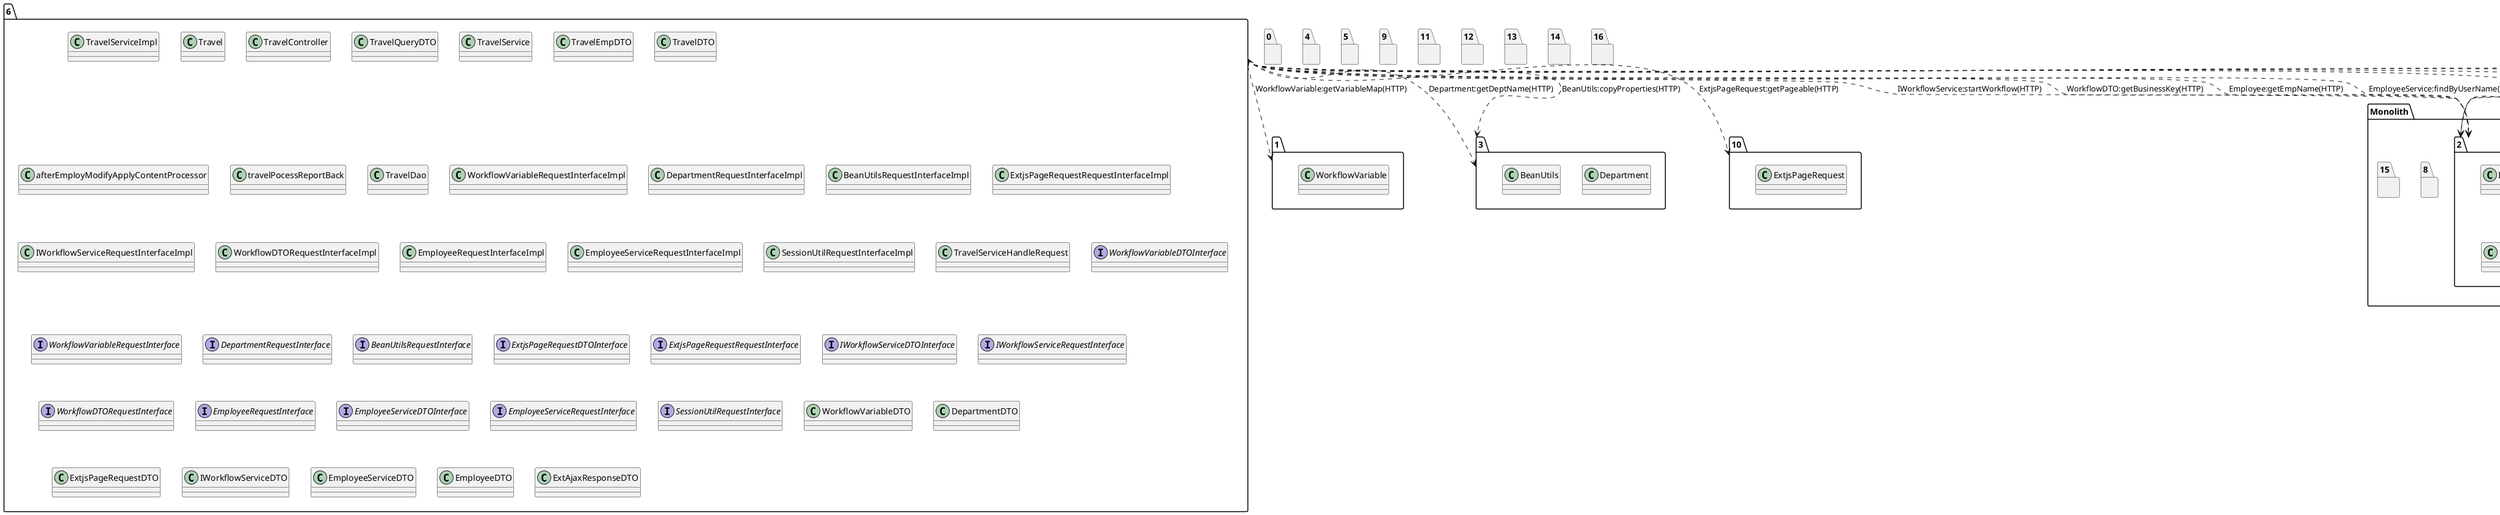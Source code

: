 @startuml
package "6"{
class TravelServiceImpl
class Travel
class TravelController
class TravelQueryDTO
class TravelService
class TravelEmpDTO
class TravelDTO
class afterEmployModifyApplyContentProcessor
class travelPocessReportBack
class TravelDao
class WorkflowVariableRequestInterfaceImpl
class DepartmentRequestInterfaceImpl
class BeanUtilsRequestInterfaceImpl
class ExtjsPageRequestRequestInterfaceImpl
class IWorkflowServiceRequestInterfaceImpl
class WorkflowDTORequestInterfaceImpl
class EmployeeRequestInterfaceImpl
class EmployeeServiceRequestInterfaceImpl
class SessionUtilRequestInterfaceImpl
class TravelServiceHandleRequest
interface WorkflowVariableDTOInterface
interface WorkflowVariableRequestInterface
interface DepartmentRequestInterface
interface BeanUtilsRequestInterface
interface ExtjsPageRequestDTOInterface
interface ExtjsPageRequestRequestInterface
interface IWorkflowServiceDTOInterface
interface IWorkflowServiceRequestInterface
interface WorkflowDTORequestInterface
interface EmployeeRequestInterface
interface EmployeeServiceDTOInterface
interface EmployeeServiceRequestInterface
interface SessionUtilRequestInterface
class WorkflowVariableDTO
class DepartmentDTO
class ExtjsPageRequestDTO
class IWorkflowServiceDTO
class EmployeeServiceDTO
class EmployeeDTO
class ExtAjaxResponseDTO
}
package "0"{
}
package "1"{
class WorkflowVariable
}
package "3"{
class Department
class BeanUtils
}
package "4"{
}
package "5"{
}
package "9"{
}
package "10"{
class ExtjsPageRequest
}
package "11"{
}
package "12"{
}
package "13"{
}
package "14"{
}
package "16"{
}
package "Monolith" {
package "2"{
class IWorkflowService
class WorkflowDTO
class Employee
class EmployeeService
class SessionUtil
class EmployeeService
class Employee
}
package "7"{
class workController
}
package "8"{
}
package "15"{
}
}
"6"..>"1":WorkflowVariable:getVariableMap(HTTP)
"6"..>"3":Department:getDeptName(HTTP)
"6"..>"3":BeanUtils:copyProperties(HTTP)
"6"..>"10":ExtjsPageRequest:getPageable(HTTP)
"6"..>"2":IWorkflowService:startWorkflow(HTTP)
"6"..>"2":WorkflowDTO:getBusinessKey(HTTP)
"6"..>"2":Employee:getEmpName(HTTP)
"6"..>"2":EmployeeService:findByUserName(HTTP)
"6"..>"2":SessionUtil:getUserName(HTTP)
"6"..>"2":EmployeeService:findByEmpNameAndEmpNo(HTTP)
"6"..>"2":Employee:getUserName(HTTP)
"7"..>"6":TravelService:findTotalTravelAllowance (HTTP)
@enduml
